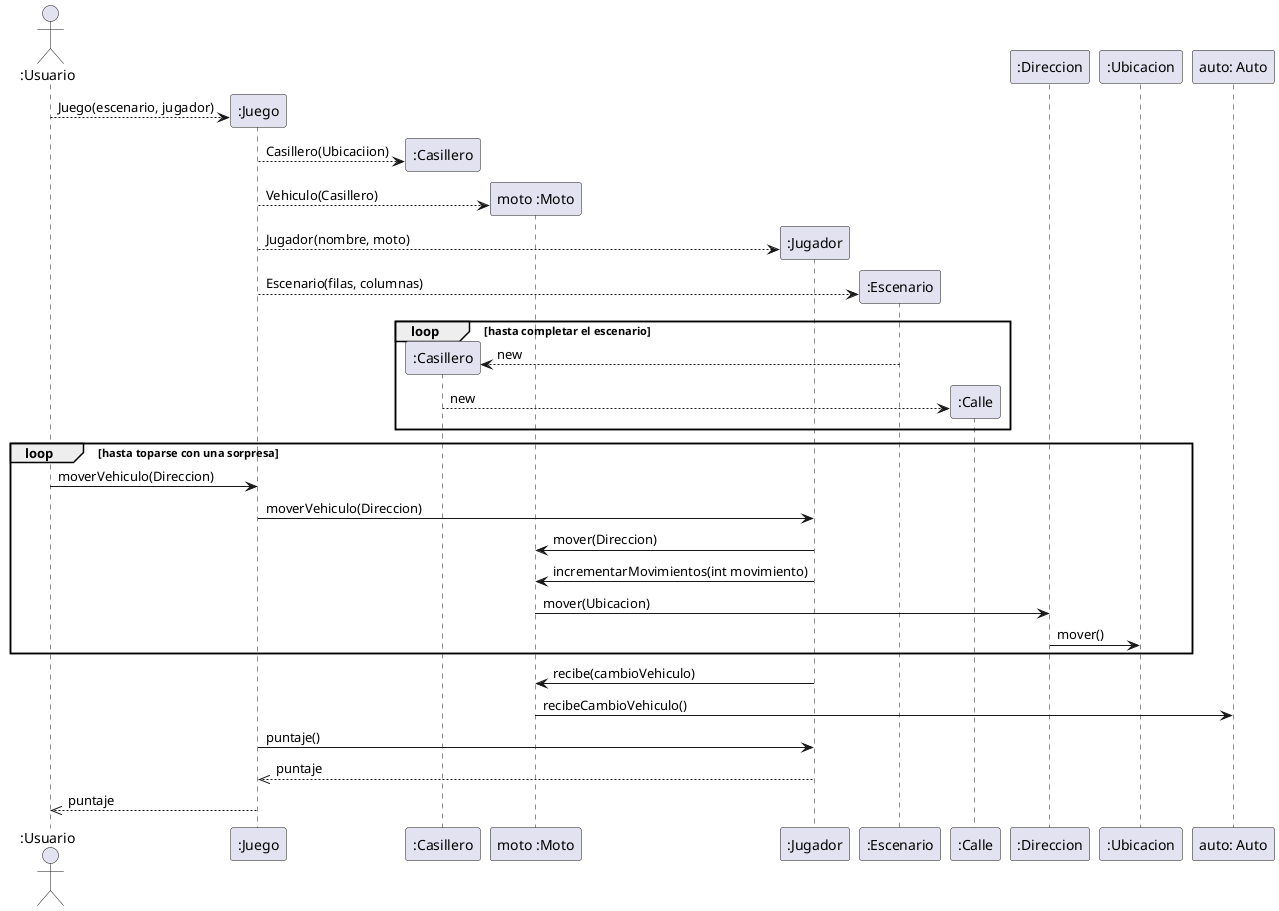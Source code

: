 @startuml
'https://plantuml.com/sequence-diagram
actor ":Usuario"
create ":Juego"
":Usuario" --> ":Juego" : Juego(escenario, jugador)

create ":Casillero"
":Juego" --> ":Casillero" : Casillero(Ubicaciion)

create "moto :Moto"
":Juego" --> "moto :Moto" : Vehiculo(Casillero)

create ":Jugador"
":Juego" --> ":Jugador" : Jugador(nombre, moto)

create ":Escenario"
":Juego" --> ":Escenario" : Escenario(filas, columnas)

loop hasta completar el escenario
create ":Casillero"
":Escenario" --> ":Casillero" : new

create ":Calle"
":Casillero" --> ":Calle" : new
end

loop hasta toparse con una sorpresa
":Usuario" -> ":Juego" : moverVehiculo(Direccion)
":Juego" -> ":Jugador" : moverVehiculo(Direccion)

":Jugador" -> "moto :Moto" : mover(Direccion)
":Jugador" -> "moto :Moto" : incrementarMovimientos(int movimiento)

"moto :Moto" -> ":Direccion" : mover(Ubicacion)
":Direccion" -> ":Ubicacion" : mover()
end

":Jugador" -> "moto :Moto" : recibe(cambioVehiculo)
"moto :Moto" -> "auto: Auto" : recibeCambioVehiculo()



":Juego" -> ":Jugador" : puntaje()
":Jugador" -->> ":Juego" : puntaje

":Juego" -->> ":Usuario" : puntaje
@enduml
